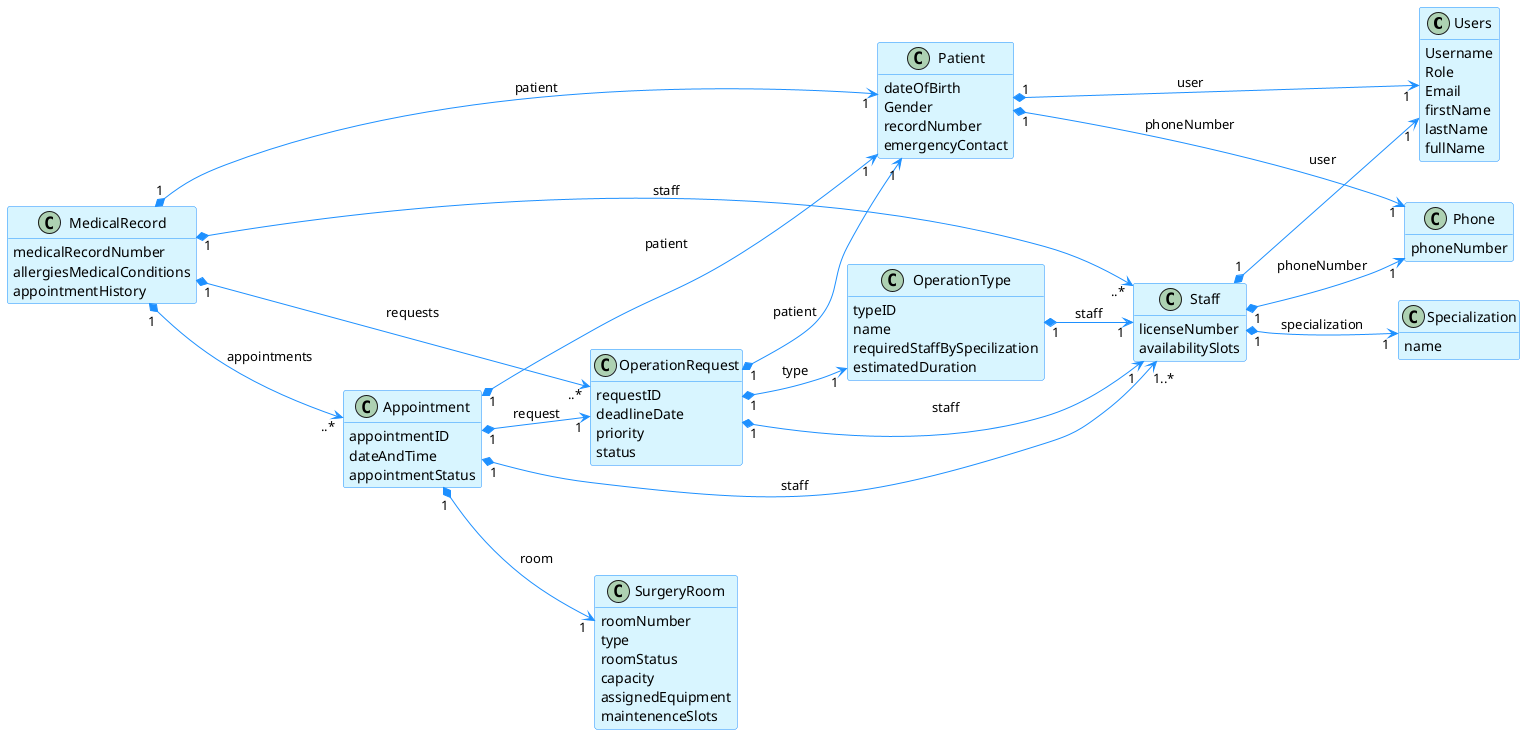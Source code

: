 @startuml backOfficeModule
hide methods
left to right direction

skinparam classAttributeIconSize 0

skinparam class {
    LifeLineBorderColor DodgerBlue
    LifeLineBackgroundColor APPLICATION
    BackgroundColor #D8F5FF
    ArrowColor DodgerBlue
    BorderColor DodgerBlue
}

skinparam packageStyle rectangle

skinparam card {
    LifeLineBorderColor DodgerBlue
    LifeLineBackgroundColor APPLICATION
    BackgroundColor #D8F5FF
    ArrowColor DodgerBlue
    BorderColor DodgerBlue
}

class Users{
    Username
    Role
    Email
    firstName
    lastName
    fullName
}

class Patient{
    dateOfBirth
    Gender
    recordNumber
    emergencyContact
}

class Staff{
    licenseNumber
    availabilitySlots
}

class OperationRequest{
    requestID
    deadlineDate
    priority
    status
}

class OperationType{
    typeID
    name
    requiredStaffBySpecilization
    estimatedDuration
}

class Phone{
    phoneNumber
}

class Appointment{
    appointmentID
    dateAndTime
    appointmentStatus
}

class SurgeryRoom{
    roomNumber
    type
    roomStatus
    capacity
    assignedEquipment
    maintenenceSlots
}

class Specialization{
    name
}

class MedicalRecord{
    medicalRecordNumber
    allergiesMedicalConditions
    appointmentHistory
}

Patient "1" *--> "1" Phone: phoneNumber
Staff "1" *--> "1" Phone: phoneNumber
Patient "1" *--> "1" Users: user
Staff "1" *--> "1" Users: user
Staff "1" *--> "1" Specialization: specialization

OperationRequest "1" *--> "1" OperationType: type
OperationRequest "1" *--> "1" Staff: staff
OperationRequest "1" *--> "1" Patient: patient

OperationType "1" *--> "1" Staff: staff

Appointment "1" *--> "1" SurgeryRoom: room
Appointment "1" *--> "1" OperationRequest: request
Appointment "1" *--> "1..*" Staff: staff
Appointment "1" *--> "1" Patient: patient


MedicalRecord "1" *--> "1" Patient: patient
MedicalRecord "1" *--> "..*" Staff: staff
MedicalRecord "1" *--> "..*" OperationRequest: requests
MedicalRecord "1" *--> "..*" Appointment: appointments

@enduml
